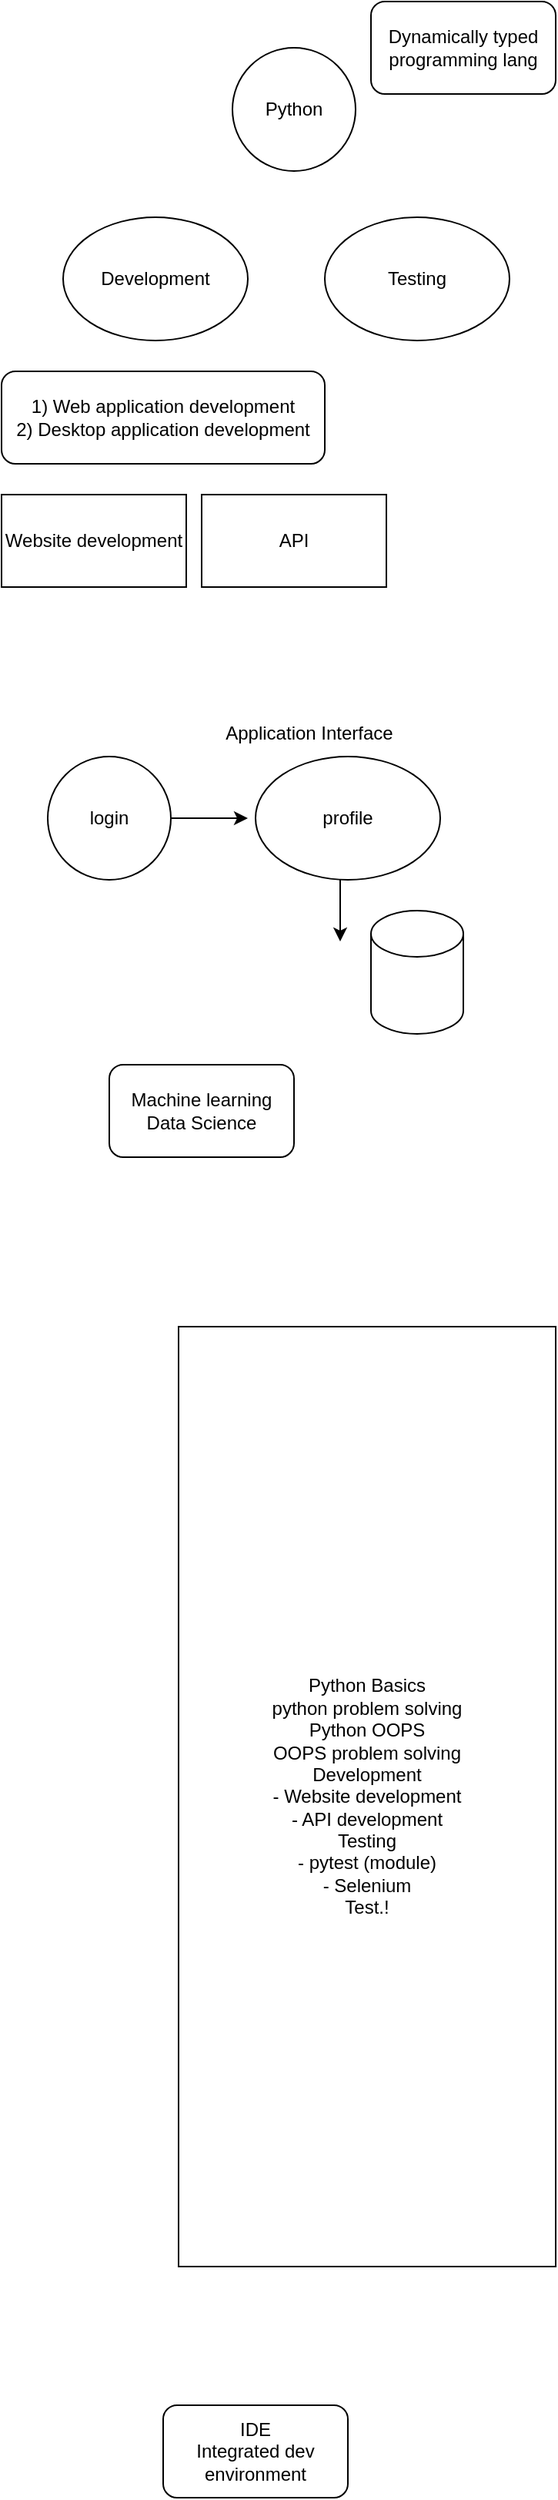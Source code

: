 <mxfile version="20.8.14" type="github">
  <diagram name="Page-1" id="o9wpUOGPclo_U5KA9SGC">
    <mxGraphModel dx="407" dy="221" grid="1" gridSize="10" guides="1" tooltips="1" connect="1" arrows="1" fold="1" page="1" pageScale="1" pageWidth="850" pageHeight="1100" math="0" shadow="0">
      <root>
        <mxCell id="0" />
        <mxCell id="1" parent="0" />
        <mxCell id="sOLcqgTqkVt4UbnfaN87-1" value="Python" style="ellipse;whiteSpace=wrap;html=1;aspect=fixed;" vertex="1" parent="1">
          <mxGeometry x="350" y="120" width="80" height="80" as="geometry" />
        </mxCell>
        <mxCell id="sOLcqgTqkVt4UbnfaN87-2" value="Dynamically typed programming lang" style="rounded=1;whiteSpace=wrap;html=1;" vertex="1" parent="1">
          <mxGeometry x="440" y="90" width="120" height="60" as="geometry" />
        </mxCell>
        <mxCell id="sOLcqgTqkVt4UbnfaN87-3" value="Development" style="ellipse;whiteSpace=wrap;html=1;" vertex="1" parent="1">
          <mxGeometry x="240" y="230" width="120" height="80" as="geometry" />
        </mxCell>
        <mxCell id="sOLcqgTqkVt4UbnfaN87-4" value="Testing" style="ellipse;whiteSpace=wrap;html=1;" vertex="1" parent="1">
          <mxGeometry x="410" y="230" width="120" height="80" as="geometry" />
        </mxCell>
        <mxCell id="sOLcqgTqkVt4UbnfaN87-5" value="1) Web application development&lt;br&gt;2) Desktop application development&lt;br&gt;" style="rounded=1;whiteSpace=wrap;html=1;" vertex="1" parent="1">
          <mxGeometry x="200" y="330" width="210" height="60" as="geometry" />
        </mxCell>
        <mxCell id="sOLcqgTqkVt4UbnfaN87-6" value="Website development" style="rounded=0;whiteSpace=wrap;html=1;" vertex="1" parent="1">
          <mxGeometry x="200" y="410" width="120" height="60" as="geometry" />
        </mxCell>
        <mxCell id="sOLcqgTqkVt4UbnfaN87-7" value="API" style="rounded=0;whiteSpace=wrap;html=1;" vertex="1" parent="1">
          <mxGeometry x="330" y="410" width="120" height="60" as="geometry" />
        </mxCell>
        <mxCell id="sOLcqgTqkVt4UbnfaN87-8" value="login" style="ellipse;whiteSpace=wrap;html=1;aspect=fixed;" vertex="1" parent="1">
          <mxGeometry x="230" y="580" width="80" height="80" as="geometry" />
        </mxCell>
        <mxCell id="sOLcqgTqkVt4UbnfaN87-9" value="" style="endArrow=classic;html=1;rounded=0;" edge="1" parent="1">
          <mxGeometry width="50" height="50" relative="1" as="geometry">
            <mxPoint x="310" y="620" as="sourcePoint" />
            <mxPoint x="360" y="620" as="targetPoint" />
          </mxGeometry>
        </mxCell>
        <mxCell id="sOLcqgTqkVt4UbnfaN87-10" value="profile" style="ellipse;whiteSpace=wrap;html=1;" vertex="1" parent="1">
          <mxGeometry x="365" y="580" width="120" height="80" as="geometry" />
        </mxCell>
        <mxCell id="sOLcqgTqkVt4UbnfaN87-11" value="" style="endArrow=classic;html=1;rounded=0;" edge="1" parent="1">
          <mxGeometry width="50" height="50" relative="1" as="geometry">
            <mxPoint x="420" y="660" as="sourcePoint" />
            <mxPoint x="420" y="700" as="targetPoint" />
          </mxGeometry>
        </mxCell>
        <mxCell id="sOLcqgTqkVt4UbnfaN87-12" value="" style="shape=cylinder3;whiteSpace=wrap;html=1;boundedLbl=1;backgroundOutline=1;size=15;" vertex="1" parent="1">
          <mxGeometry x="440" y="680" width="60" height="80" as="geometry" />
        </mxCell>
        <mxCell id="sOLcqgTqkVt4UbnfaN87-13" value="Application Interface" style="text;html=1;strokeColor=none;fillColor=none;align=center;verticalAlign=middle;whiteSpace=wrap;rounded=0;" vertex="1" parent="1">
          <mxGeometry x="315" y="550" width="170" height="30" as="geometry" />
        </mxCell>
        <mxCell id="sOLcqgTqkVt4UbnfaN87-14" value="Machine learning&lt;br&gt;Data Science" style="rounded=1;whiteSpace=wrap;html=1;" vertex="1" parent="1">
          <mxGeometry x="270" y="780" width="120" height="60" as="geometry" />
        </mxCell>
        <mxCell id="sOLcqgTqkVt4UbnfaN87-15" value="Python Basics&lt;br&gt;python problem solving&lt;br&gt;Python OOPS&lt;br&gt;OOPS problem solving&lt;br&gt;Development&lt;br&gt;- Website development&lt;br&gt;- API development&lt;br&gt;Testing&lt;br&gt;- pytest (module)&lt;br&gt;- Selenium&lt;br&gt;Test.!&lt;br&gt;" style="rounded=0;whiteSpace=wrap;html=1;" vertex="1" parent="1">
          <mxGeometry x="315" y="950" width="245" height="610" as="geometry" />
        </mxCell>
        <mxCell id="sOLcqgTqkVt4UbnfaN87-16" value="IDE&lt;br&gt;Integrated dev environment" style="rounded=1;whiteSpace=wrap;html=1;" vertex="1" parent="1">
          <mxGeometry x="305" y="1650" width="120" height="60" as="geometry" />
        </mxCell>
      </root>
    </mxGraphModel>
  </diagram>
</mxfile>
